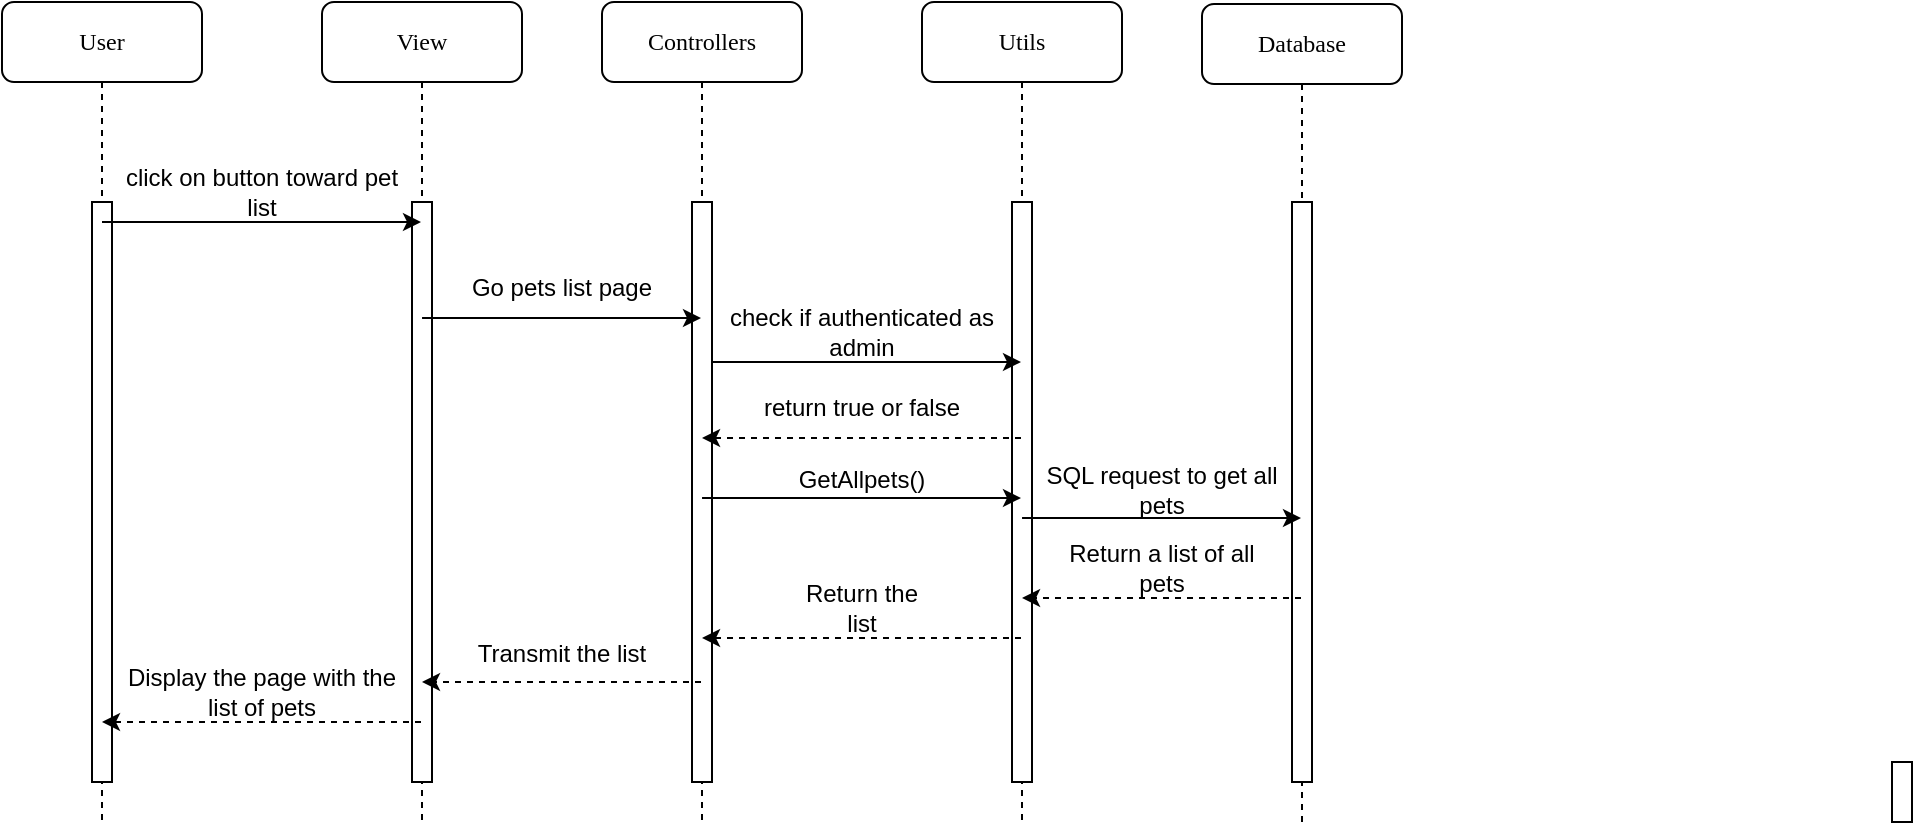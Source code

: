 <mxfile version="20.7.3" type="github">
  <diagram name="Page-1" id="13e1069c-82ec-6db2-03f1-153e76fe0fe0">
    <mxGraphModel dx="1122" dy="748" grid="1" gridSize="10" guides="1" tooltips="1" connect="1" arrows="1" fold="1" page="1" pageScale="1" pageWidth="1100" pageHeight="850" background="none" math="0" shadow="0">
      <root>
        <mxCell id="0" />
        <mxCell id="1" parent="0" />
        <mxCell id="7baba1c4bc27f4b0-2" value="Controllers" style="shape=umlLifeline;perimeter=lifelinePerimeter;whiteSpace=wrap;html=1;container=1;collapsible=0;recursiveResize=0;outlineConnect=0;rounded=1;shadow=0;comic=0;labelBackgroundColor=none;strokeWidth=1;fontFamily=Verdana;fontSize=12;align=center;" parent="1" vertex="1">
          <mxGeometry x="360" y="80" width="100" height="410" as="geometry" />
        </mxCell>
        <mxCell id="7baba1c4bc27f4b0-10" value="" style="html=1;points=[];perimeter=orthogonalPerimeter;rounded=0;shadow=0;comic=0;labelBackgroundColor=none;strokeWidth=1;fontFamily=Verdana;fontSize=12;align=center;" parent="7baba1c4bc27f4b0-2" vertex="1">
          <mxGeometry x="45" y="100" width="10" height="290" as="geometry" />
        </mxCell>
        <mxCell id="7baba1c4bc27f4b0-3" value="Utils" style="shape=umlLifeline;perimeter=lifelinePerimeter;whiteSpace=wrap;html=1;container=1;collapsible=0;recursiveResize=0;outlineConnect=0;rounded=1;shadow=0;comic=0;labelBackgroundColor=none;strokeWidth=1;fontFamily=Verdana;fontSize=12;align=center;" parent="1" vertex="1">
          <mxGeometry x="520" y="80" width="100" height="410" as="geometry" />
        </mxCell>
        <mxCell id="7baba1c4bc27f4b0-13" value="" style="html=1;points=[];perimeter=orthogonalPerimeter;rounded=0;shadow=0;comic=0;labelBackgroundColor=none;strokeWidth=1;fontFamily=Verdana;fontSize=12;align=center;" parent="7baba1c4bc27f4b0-3" vertex="1">
          <mxGeometry x="45" y="100" width="10" height="290" as="geometry" />
        </mxCell>
        <mxCell id="7baba1c4bc27f4b0-4" value="Database" style="shape=umlLifeline;perimeter=lifelinePerimeter;whiteSpace=wrap;html=1;container=1;collapsible=0;recursiveResize=0;outlineConnect=0;rounded=1;shadow=0;comic=0;labelBackgroundColor=none;strokeWidth=1;fontFamily=Verdana;fontSize=12;align=center;" parent="1" vertex="1">
          <mxGeometry x="660" y="81" width="100" height="409" as="geometry" />
        </mxCell>
        <mxCell id="wAcDCcEH75JhB71pAjWV-18" value="Return a list of all pets" style="text;html=1;strokeColor=none;fillColor=none;align=center;verticalAlign=middle;whiteSpace=wrap;rounded=0;" vertex="1" parent="7baba1c4bc27f4b0-4">
          <mxGeometry x="-80" y="267" width="120" height="30" as="geometry" />
        </mxCell>
        <mxCell id="7baba1c4bc27f4b0-8" value="View" style="shape=umlLifeline;perimeter=lifelinePerimeter;whiteSpace=wrap;html=1;container=1;collapsible=0;recursiveResize=0;outlineConnect=0;rounded=1;shadow=0;comic=0;labelBackgroundColor=none;strokeWidth=1;fontFamily=Verdana;fontSize=12;align=center;" parent="1" vertex="1">
          <mxGeometry x="220" y="80" width="100" height="410" as="geometry" />
        </mxCell>
        <mxCell id="7baba1c4bc27f4b0-9" value="" style="html=1;points=[];perimeter=orthogonalPerimeter;rounded=0;shadow=0;comic=0;labelBackgroundColor=none;strokeWidth=1;fontFamily=Verdana;fontSize=12;align=center;" parent="7baba1c4bc27f4b0-8" vertex="1">
          <mxGeometry x="45" y="100" width="10" height="290" as="geometry" />
        </mxCell>
        <mxCell id="7baba1c4bc27f4b0-16" value="" style="html=1;points=[];perimeter=orthogonalPerimeter;rounded=0;shadow=0;comic=0;labelBackgroundColor=none;strokeWidth=1;fontFamily=Verdana;fontSize=12;align=center;" parent="1" vertex="1">
          <mxGeometry x="705" y="180" width="10" height="290" as="geometry" />
        </mxCell>
        <mxCell id="7baba1c4bc27f4b0-25" value="" style="html=1;points=[];perimeter=orthogonalPerimeter;rounded=0;shadow=0;comic=0;labelBackgroundColor=none;strokeColor=#000000;strokeWidth=1;fillColor=#FFFFFF;fontFamily=Verdana;fontSize=12;fontColor=#000000;align=center;" parent="1" vertex="1">
          <mxGeometry x="1005" y="460" width="10" height="30" as="geometry" />
        </mxCell>
        <mxCell id="wAcDCcEH75JhB71pAjWV-1" value="" style="endArrow=classic;html=1;rounded=0;" edge="1" parent="1">
          <mxGeometry width="50" height="50" relative="1" as="geometry">
            <mxPoint x="270.024" y="238.0" as="sourcePoint" />
            <mxPoint x="409.5" y="238.0" as="targetPoint" />
            <Array as="points">
              <mxPoint x="340" y="238" />
            </Array>
          </mxGeometry>
        </mxCell>
        <mxCell id="wAcDCcEH75JhB71pAjWV-2" value="Go pets list page" style="text;html=1;strokeColor=none;fillColor=none;align=center;verticalAlign=middle;whiteSpace=wrap;rounded=0;" vertex="1" parent="1">
          <mxGeometry x="280" y="208" width="120" height="30" as="geometry" />
        </mxCell>
        <mxCell id="wAcDCcEH75JhB71pAjWV-9" value="" style="endArrow=classic;html=1;rounded=0;dashed=1;" edge="1" parent="1">
          <mxGeometry width="50" height="50" relative="1" as="geometry">
            <mxPoint x="569.5" y="298" as="sourcePoint" />
            <mxPoint x="410.024" y="298" as="targetPoint" />
            <Array as="points">
              <mxPoint x="490" y="298" />
            </Array>
          </mxGeometry>
        </mxCell>
        <mxCell id="wAcDCcEH75JhB71pAjWV-10" value="return true or false" style="text;html=1;strokeColor=none;fillColor=none;align=center;verticalAlign=middle;whiteSpace=wrap;rounded=0;" vertex="1" parent="1">
          <mxGeometry x="420" y="268" width="140" height="30" as="geometry" />
        </mxCell>
        <mxCell id="wAcDCcEH75JhB71pAjWV-13" value="" style="endArrow=classic;html=1;rounded=0;" edge="1" parent="1">
          <mxGeometry width="50" height="50" relative="1" as="geometry">
            <mxPoint x="410.024" y="328" as="sourcePoint" />
            <mxPoint x="569.5" y="328" as="targetPoint" />
            <Array as="points">
              <mxPoint x="490" y="328" />
            </Array>
          </mxGeometry>
        </mxCell>
        <mxCell id="wAcDCcEH75JhB71pAjWV-14" value="GetAllpets()" style="text;html=1;strokeColor=none;fillColor=none;align=center;verticalAlign=middle;whiteSpace=wrap;rounded=0;" vertex="1" parent="1">
          <mxGeometry x="460" y="304" width="60" height="30" as="geometry" />
        </mxCell>
        <mxCell id="wAcDCcEH75JhB71pAjWV-15" value="" style="endArrow=classic;html=1;rounded=0;" edge="1" parent="1">
          <mxGeometry width="50" height="50" relative="1" as="geometry">
            <mxPoint x="570.024" y="338" as="sourcePoint" />
            <mxPoint x="709.5" y="338" as="targetPoint" />
            <Array as="points">
              <mxPoint x="640" y="338" />
            </Array>
          </mxGeometry>
        </mxCell>
        <mxCell id="wAcDCcEH75JhB71pAjWV-16" value="SQL request to get all pets" style="text;html=1;strokeColor=none;fillColor=none;align=center;verticalAlign=middle;whiteSpace=wrap;rounded=0;" vertex="1" parent="1">
          <mxGeometry x="580" y="309" width="120" height="30" as="geometry" />
        </mxCell>
        <mxCell id="wAcDCcEH75JhB71pAjWV-17" value="" style="endArrow=classic;html=1;rounded=0;dashed=1;" edge="1" parent="1">
          <mxGeometry width="50" height="50" relative="1" as="geometry">
            <mxPoint x="709.5" y="378" as="sourcePoint" />
            <mxPoint x="570.024" y="378" as="targetPoint" />
            <Array as="points">
              <mxPoint x="640" y="378" />
            </Array>
          </mxGeometry>
        </mxCell>
        <mxCell id="wAcDCcEH75JhB71pAjWV-19" value="" style="endArrow=classic;html=1;rounded=0;dashed=1;" edge="1" parent="1">
          <mxGeometry width="50" height="50" relative="1" as="geometry">
            <mxPoint x="569.5" y="398" as="sourcePoint" />
            <mxPoint x="410.024" y="398" as="targetPoint" />
            <Array as="points">
              <mxPoint x="490" y="398" />
            </Array>
          </mxGeometry>
        </mxCell>
        <mxCell id="wAcDCcEH75JhB71pAjWV-20" value="Return the list" style="text;html=1;strokeColor=none;fillColor=none;align=center;verticalAlign=middle;whiteSpace=wrap;rounded=0;" vertex="1" parent="1">
          <mxGeometry x="460" y="368" width="60" height="30" as="geometry" />
        </mxCell>
        <mxCell id="wAcDCcEH75JhB71pAjWV-21" value="User" style="shape=umlLifeline;perimeter=lifelinePerimeter;whiteSpace=wrap;html=1;container=1;collapsible=0;recursiveResize=0;outlineConnect=0;rounded=1;shadow=0;comic=0;labelBackgroundColor=none;strokeWidth=1;fontFamily=Verdana;fontSize=12;align=center;" vertex="1" parent="1">
          <mxGeometry x="60" y="80" width="100" height="410" as="geometry" />
        </mxCell>
        <mxCell id="wAcDCcEH75JhB71pAjWV-22" value="" style="html=1;points=[];perimeter=orthogonalPerimeter;rounded=0;shadow=0;comic=0;labelBackgroundColor=none;strokeWidth=1;fontFamily=Verdana;fontSize=12;align=center;" vertex="1" parent="wAcDCcEH75JhB71pAjWV-21">
          <mxGeometry x="45" y="100" width="10" height="290" as="geometry" />
        </mxCell>
        <mxCell id="wAcDCcEH75JhB71pAjWV-23" value="" style="endArrow=classic;html=1;rounded=0;" edge="1" parent="1" source="wAcDCcEH75JhB71pAjWV-21" target="7baba1c4bc27f4b0-8">
          <mxGeometry width="50" height="50" relative="1" as="geometry">
            <mxPoint x="360" y="450" as="sourcePoint" />
            <mxPoint x="410" y="400" as="targetPoint" />
            <Array as="points">
              <mxPoint x="190" y="190" />
            </Array>
          </mxGeometry>
        </mxCell>
        <mxCell id="wAcDCcEH75JhB71pAjWV-24" value="click on button toward pet list" style="text;html=1;strokeColor=none;fillColor=none;align=center;verticalAlign=middle;whiteSpace=wrap;rounded=0;" vertex="1" parent="1">
          <mxGeometry x="120" y="160" width="140" height="30" as="geometry" />
        </mxCell>
        <mxCell id="wAcDCcEH75JhB71pAjWV-25" value="" style="endArrow=classic;html=1;rounded=0;" edge="1" parent="1" source="7baba1c4bc27f4b0-2">
          <mxGeometry width="50" height="50" relative="1" as="geometry">
            <mxPoint x="360" y="340" as="sourcePoint" />
            <mxPoint x="410" y="290" as="targetPoint" />
          </mxGeometry>
        </mxCell>
        <mxCell id="wAcDCcEH75JhB71pAjWV-26" value="" style="endArrow=classic;html=1;rounded=0;dashed=1;" edge="1" parent="1" source="7baba1c4bc27f4b0-2" target="7baba1c4bc27f4b0-8">
          <mxGeometry width="50" height="50" relative="1" as="geometry">
            <mxPoint x="360" y="340" as="sourcePoint" />
            <mxPoint x="410" y="290" as="targetPoint" />
            <Array as="points">
              <mxPoint x="340" y="420" />
            </Array>
          </mxGeometry>
        </mxCell>
        <mxCell id="wAcDCcEH75JhB71pAjWV-27" value="Transmit the list" style="text;html=1;strokeColor=none;fillColor=none;align=center;verticalAlign=middle;whiteSpace=wrap;rounded=0;" vertex="1" parent="1">
          <mxGeometry x="280" y="391" width="120" height="30" as="geometry" />
        </mxCell>
        <mxCell id="wAcDCcEH75JhB71pAjWV-28" value="" style="endArrow=classic;html=1;rounded=0;dashed=1;" edge="1" parent="1" source="7baba1c4bc27f4b0-8" target="wAcDCcEH75JhB71pAjWV-21">
          <mxGeometry width="50" height="50" relative="1" as="geometry">
            <mxPoint x="220" y="380" as="sourcePoint" />
            <mxPoint x="270" y="330" as="targetPoint" />
            <Array as="points">
              <mxPoint x="190" y="440" />
            </Array>
          </mxGeometry>
        </mxCell>
        <mxCell id="wAcDCcEH75JhB71pAjWV-29" value="Display the page with the list of pets" style="text;html=1;strokeColor=none;fillColor=none;align=center;verticalAlign=middle;whiteSpace=wrap;rounded=0;" vertex="1" parent="1">
          <mxGeometry x="120" y="410" width="140" height="30" as="geometry" />
        </mxCell>
        <mxCell id="wAcDCcEH75JhB71pAjWV-30" value="" style="endArrow=classic;html=1;rounded=0;" edge="1" parent="1" source="7baba1c4bc27f4b0-10" target="7baba1c4bc27f4b0-3">
          <mxGeometry width="50" height="50" relative="1" as="geometry">
            <mxPoint x="390" y="310" as="sourcePoint" />
            <mxPoint x="440" y="260" as="targetPoint" />
            <Array as="points">
              <mxPoint x="490" y="260" />
            </Array>
          </mxGeometry>
        </mxCell>
        <mxCell id="wAcDCcEH75JhB71pAjWV-31" value="check if authenticated as admin" style="text;html=1;strokeColor=none;fillColor=none;align=center;verticalAlign=middle;whiteSpace=wrap;rounded=0;" vertex="1" parent="1">
          <mxGeometry x="420" y="230" width="140" height="30" as="geometry" />
        </mxCell>
      </root>
    </mxGraphModel>
  </diagram>
</mxfile>
